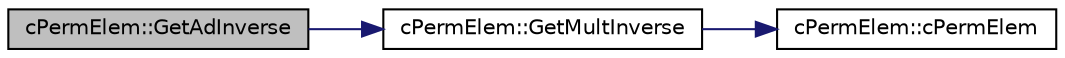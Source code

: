 digraph G
{
  edge [fontname="Helvetica",fontsize="10",labelfontname="Helvetica",labelfontsize="10"];
  node [fontname="Helvetica",fontsize="10",shape=record];
  rankdir="LR";
  Node1 [label="cPermElem::GetAdInverse",height=0.2,width=0.4,color="black", fillcolor="grey75", style="filled" fontcolor="black"];
  Node1 -> Node2 [color="midnightblue",fontsize="10",style="solid",fontname="Helvetica"];
  Node2 [label="cPermElem::GetMultInverse",height=0.2,width=0.4,color="black", fillcolor="white", style="filled",URL="$classcPermElem.html#adbb23b8a368e0d01cd2b450ad0be5efb"];
  Node2 -> Node3 [color="midnightblue",fontsize="10",style="solid",fontname="Helvetica"];
  Node3 [label="cPermElem::cPermElem",height=0.2,width=0.4,color="black", fillcolor="white", style="filled",URL="$classcPermElem.html#a9170fa558dd3cdfae7879631db41235d"];
}

